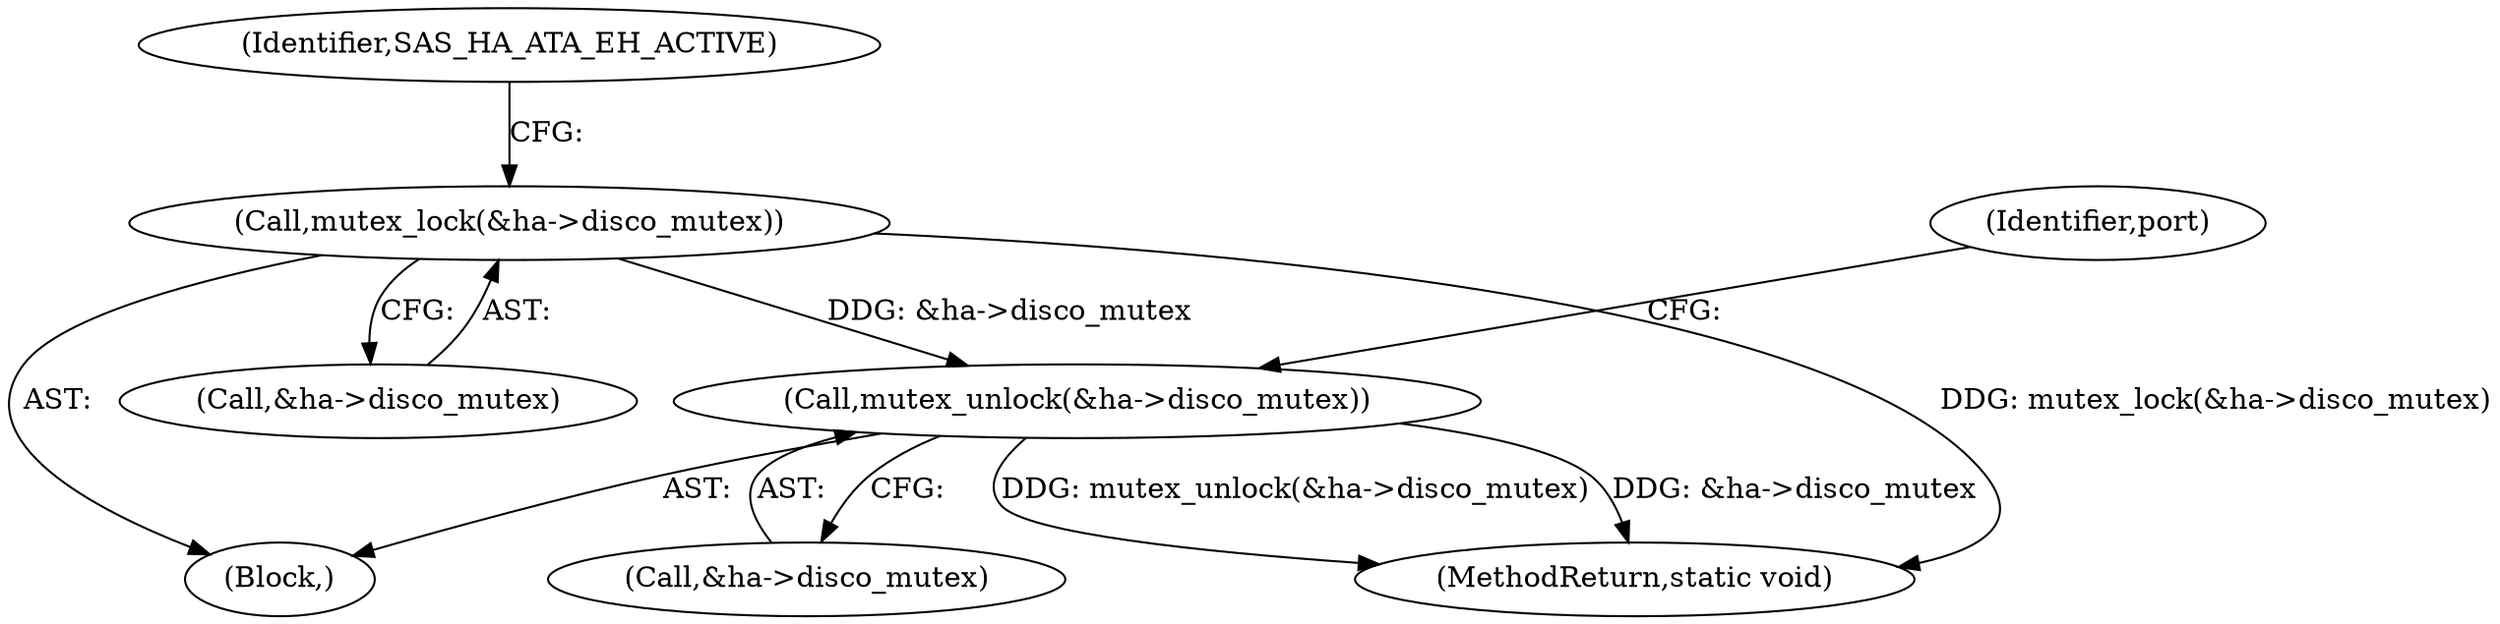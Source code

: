 digraph "0_linux_0558f33c06bb910e2879e355192227a8e8f0219d_5@API" {
"1000131" [label="(Call,mutex_lock(&ha->disco_mutex))"];
"1000194" [label="(Call,mutex_unlock(&ha->disco_mutex))"];
"1000103" [label="(Block,)"];
"1000194" [label="(Call,mutex_unlock(&ha->disco_mutex))"];
"1000205" [label="(MethodReturn,static void)"];
"1000200" [label="(Identifier,port)"];
"1000131" [label="(Call,mutex_lock(&ha->disco_mutex))"];
"1000195" [label="(Call,&ha->disco_mutex)"];
"1000132" [label="(Call,&ha->disco_mutex)"];
"1000138" [label="(Identifier,SAS_HA_ATA_EH_ACTIVE)"];
"1000131" -> "1000103"  [label="AST: "];
"1000131" -> "1000132"  [label="CFG: "];
"1000132" -> "1000131"  [label="AST: "];
"1000138" -> "1000131"  [label="CFG: "];
"1000131" -> "1000205"  [label="DDG: mutex_lock(&ha->disco_mutex)"];
"1000131" -> "1000194"  [label="DDG: &ha->disco_mutex"];
"1000194" -> "1000103"  [label="AST: "];
"1000194" -> "1000195"  [label="CFG: "];
"1000195" -> "1000194"  [label="AST: "];
"1000200" -> "1000194"  [label="CFG: "];
"1000194" -> "1000205"  [label="DDG: mutex_unlock(&ha->disco_mutex)"];
"1000194" -> "1000205"  [label="DDG: &ha->disco_mutex"];
}
